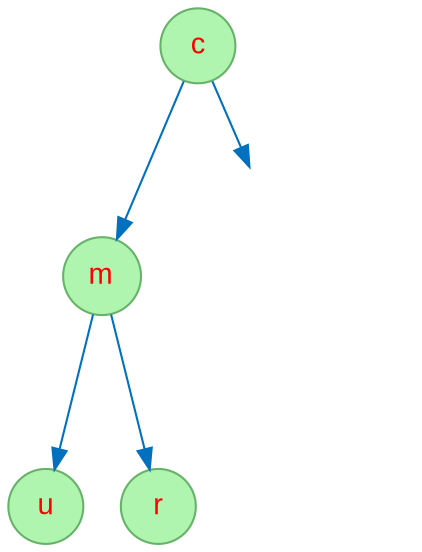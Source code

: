 digraph "Seq-murc" {
node [fontname="Arial", fontcolor=red, shape=circle, style=filled, color="#66B268", fillcolor="#AFF4AF" ];
edge [color = "#0070BF"];
625576447 [label="c"];
625576447 -> 935044096;
935044096 [label="m"];
935044096 -> 443308702;
443308702 [label="u"];
935044096 -> 396180261;
396180261 [label="r"];
l625576447 [style=invis];
625576447 -> l625576447;
}
